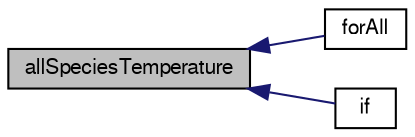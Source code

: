 digraph "allSpeciesTemperature"
{
  bgcolor="transparent";
  edge [fontname="FreeSans",fontsize="10",labelfontname="FreeSans",labelfontsize="10"];
  node [fontname="FreeSans",fontsize="10",shape=record];
  rankdir="LR";
  Node50 [label="allSpeciesTemperature",height=0.2,width=0.4,color="black", fillcolor="grey75", style="filled", fontcolor="black"];
  Node50 -> Node51 [dir="back",color="midnightblue",fontsize="10",style="solid",fontname="FreeSans"];
  Node51 [label="forAll",height=0.2,width=0.4,color="black",URL="$a06413.html#afe587bcab1ed76a2430e6c787a583964"];
  Node50 -> Node52 [dir="back",color="midnightblue",fontsize="10",style="solid",fontname="FreeSans"];
  Node52 [label="if",height=0.2,width=0.4,color="black",URL="$a06398.html#aab882996b28b563ab9a77bf09c77c982"];
}

